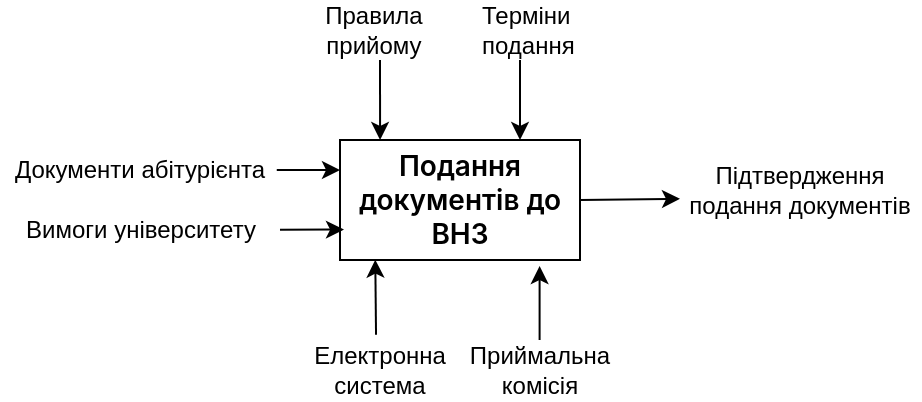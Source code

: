 <mxfile version="25.0.3">
  <diagram name="Страница — 1" id="cfmhPoh51Ah2j_CQBqwX">
    <mxGraphModel grid="1" page="1" gridSize="10" guides="1" tooltips="1" connect="1" arrows="1" fold="1" pageScale="1" pageWidth="827" pageHeight="1169" math="0" shadow="0">
      <root>
        <mxCell id="0" />
        <mxCell id="1" parent="0" />
        <mxCell id="G0LNGptHmWlaf1Ew9TDS-1" value="&lt;span style=&quot;border: 0px solid rgb(227, 227, 227); box-sizing: border-box; --tw-border-spacing-x: 0; --tw-border-spacing-y: 0; --tw-translate-x: 0; --tw-translate-y: 0; --tw-rotate: 0; --tw-skew-x: 0; --tw-skew-y: 0; --tw-scale-x: 1; --tw-scale-y: 1; --tw-pan-x: ; --tw-pan-y: ; --tw-pinch-zoom: ; --tw-scroll-snap-strictness: proximity; --tw-gradient-from-position: ; --tw-gradient-via-position: ; --tw-gradient-to-position: ; --tw-ordinal: ; --tw-slashed-zero: ; --tw-numeric-figure: ; --tw-numeric-spacing: ; --tw-numeric-fraction: ; --tw-ring-inset: ; --tw-ring-offset-width: 0px; --tw-ring-offset-color: #fff; --tw-ring-color: rgba(69,89,164,.5); --tw-ring-offset-shadow: 0 0 #0000; --tw-ring-shadow: 0 0 #0000; --tw-shadow: 0 0 #0000; --tw-shadow-colored: 0 0 #0000; --tw-blur: ; --tw-brightness: ; --tw-contrast: ; --tw-grayscale: ; --tw-hue-rotate: ; --tw-invert: ; --tw-saturate: ; --tw-sepia: ; --tw-drop-shadow: ; --tw-backdrop-blur: ; --tw-backdrop-brightness: ; --tw-backdrop-contrast: ; --tw-backdrop-grayscale: ; --tw-backdrop-hue-rotate: ; --tw-backdrop-invert: ; --tw-backdrop-opacity: ; --tw-backdrop-saturate: ; --tw-backdrop-sepia: ; --tw-contain-size: ; --tw-contain-layout: ; --tw-contain-paint: ; --tw-contain-style: ; scrollbar-color: var(--gray-600) transparent; font-weight: 600; margin-top: 0px; margin-bottom: 0px; font-family: &amp;quot;Segoe UI Variable Text&amp;quot;, ui-sans-serif, -apple-system, system-ui, &amp;quot;Segoe UI&amp;quot;, Helvetica, &amp;quot;Apple Color Emoji&amp;quot;, Arial, sans-serif, &amp;quot;Segoe UI Emoji&amp;quot;, &amp;quot;Segoe UI Symbol&amp;quot;; font-size: 14px; text-align: left; background-color: rgb(255, 255, 255);&quot;&gt;Подання документів до ВНЗ&lt;/span&gt;" style="rounded=0;whiteSpace=wrap;html=1;fillColor=#FFFFFF;fontColor=default;" vertex="1" parent="1">
          <mxGeometry x="330" y="310" width="120" height="60" as="geometry" />
        </mxCell>
        <mxCell id="G0LNGptHmWlaf1Ew9TDS-3" value="Документи абітурієнта" style="text;html=1;align=center;verticalAlign=middle;whiteSpace=wrap;rounded=0;" vertex="1" parent="1">
          <mxGeometry x="165" y="310" width="130" height="30" as="geometry" />
        </mxCell>
        <mxCell id="G0LNGptHmWlaf1Ew9TDS-5" value="Вимоги університету" style="text;html=1;align=center;verticalAlign=middle;resizable=0;points=[];autosize=1;strokeColor=none;fillColor=none;" vertex="1" parent="1">
          <mxGeometry x="160" y="340" width="140" height="30" as="geometry" />
        </mxCell>
        <mxCell id="G0LNGptHmWlaf1Ew9TDS-6" value="Правила прийому" style="text;html=1;align=center;verticalAlign=middle;whiteSpace=wrap;rounded=0;" vertex="1" parent="1">
          <mxGeometry x="314" y="240" width="66" height="30" as="geometry" />
        </mxCell>
        <mxCell id="G0LNGptHmWlaf1Ew9TDS-7" value="&lt;div style=&quot;text-align: left;&quot;&gt;&lt;span style=&quot;background-color: initial;&quot;&gt;&lt;font face=&quot;Helvetica&quot;&gt;Терміни подання&lt;/font&gt;&lt;/span&gt;&lt;/div&gt;" style="text;html=1;align=center;verticalAlign=middle;whiteSpace=wrap;rounded=0;" vertex="1" parent="1">
          <mxGeometry x="400" y="240" width="60" height="30" as="geometry" />
        </mxCell>
        <mxCell id="G0LNGptHmWlaf1Ew9TDS-8" value="Електронна система" style="text;html=1;align=center;verticalAlign=middle;whiteSpace=wrap;rounded=0;" vertex="1" parent="1">
          <mxGeometry x="320" y="410" width="60" height="30" as="geometry" />
        </mxCell>
        <mxCell id="G0LNGptHmWlaf1Ew9TDS-9" value="Приймальна комісія" style="text;html=1;align=center;verticalAlign=middle;whiteSpace=wrap;rounded=0;" vertex="1" parent="1">
          <mxGeometry x="400" y="410" width="60" height="30" as="geometry" />
        </mxCell>
        <mxCell id="G0LNGptHmWlaf1Ew9TDS-10" value="Підтвердження подання документів" style="text;html=1;align=center;verticalAlign=middle;whiteSpace=wrap;rounded=0;" vertex="1" parent="1">
          <mxGeometry x="500" y="320" width="120" height="30" as="geometry" />
        </mxCell>
        <mxCell id="G0LNGptHmWlaf1Ew9TDS-13" value="" style="endArrow=classic;html=1;rounded=0;entryX=0.167;entryY=0;entryDx=0;entryDy=0;entryPerimeter=0;" edge="1" parent="1" target="G0LNGptHmWlaf1Ew9TDS-1">
          <mxGeometry width="50" height="50" relative="1" as="geometry">
            <mxPoint x="350" y="270" as="sourcePoint" />
            <mxPoint x="400" y="220" as="targetPoint" />
          </mxGeometry>
        </mxCell>
        <mxCell id="G0LNGptHmWlaf1Ew9TDS-14" value="" style="endArrow=classic;html=1;rounded=0;entryX=0.167;entryY=0;entryDx=0;entryDy=0;entryPerimeter=0;" edge="1" parent="1">
          <mxGeometry width="50" height="50" relative="1" as="geometry">
            <mxPoint x="420" y="270" as="sourcePoint" />
            <mxPoint x="420" y="310" as="targetPoint" />
          </mxGeometry>
        </mxCell>
        <mxCell id="G0LNGptHmWlaf1Ew9TDS-15" value="" style="endArrow=classic;html=1;rounded=0;entryX=0.147;entryY=0.997;entryDx=0;entryDy=0;exitX=0.467;exitY=-0.087;exitDx=0;exitDy=0;entryPerimeter=0;exitPerimeter=0;" edge="1" parent="1" source="G0LNGptHmWlaf1Ew9TDS-8" target="G0LNGptHmWlaf1Ew9TDS-1">
          <mxGeometry width="50" height="50" relative="1" as="geometry">
            <mxPoint x="346.8" y="370" as="sourcePoint" />
            <mxPoint x="346.8" y="410" as="targetPoint" />
          </mxGeometry>
        </mxCell>
        <mxCell id="G0LNGptHmWlaf1Ew9TDS-16" value="" style="endArrow=classic;html=1;rounded=0;entryX=0.147;entryY=0.997;entryDx=0;entryDy=0;exitX=0.467;exitY=-0.087;exitDx=0;exitDy=0;entryPerimeter=0;exitPerimeter=0;" edge="1" parent="1">
          <mxGeometry width="50" height="50" relative="1" as="geometry">
            <mxPoint x="429.8" y="410" as="sourcePoint" />
            <mxPoint x="429.8" y="373" as="targetPoint" />
          </mxGeometry>
        </mxCell>
        <mxCell id="G0LNGptHmWlaf1Ew9TDS-17" value="" style="endArrow=classic;html=1;rounded=0;entryX=0;entryY=0.25;entryDx=0;entryDy=0;exitX=1.026;exitY=0.5;exitDx=0;exitDy=0;exitPerimeter=0;" edge="1" parent="1" source="G0LNGptHmWlaf1Ew9TDS-3" target="G0LNGptHmWlaf1Ew9TDS-1">
          <mxGeometry width="50" height="50" relative="1" as="geometry">
            <mxPoint x="295" y="377" as="sourcePoint" />
            <mxPoint x="295" y="340" as="targetPoint" />
          </mxGeometry>
        </mxCell>
        <mxCell id="G0LNGptHmWlaf1Ew9TDS-18" value="" style="endArrow=classic;html=1;rounded=0;entryX=0;entryY=0.25;entryDx=0;entryDy=0;" edge="1" parent="1" source="G0LNGptHmWlaf1Ew9TDS-5">
          <mxGeometry width="50" height="50" relative="1" as="geometry">
            <mxPoint x="300" y="354.8" as="sourcePoint" />
            <mxPoint x="332" y="354.8" as="targetPoint" />
          </mxGeometry>
        </mxCell>
        <mxCell id="G0LNGptHmWlaf1Ew9TDS-19" value="" style="endArrow=classic;html=1;rounded=0;entryX=0;entryY=0.647;entryDx=0;entryDy=0;entryPerimeter=0;" edge="1" parent="1" target="G0LNGptHmWlaf1Ew9TDS-10">
          <mxGeometry width="50" height="50" relative="1" as="geometry">
            <mxPoint x="450" y="340" as="sourcePoint" />
            <mxPoint x="500" y="290" as="targetPoint" />
          </mxGeometry>
        </mxCell>
      </root>
    </mxGraphModel>
  </diagram>
</mxfile>
